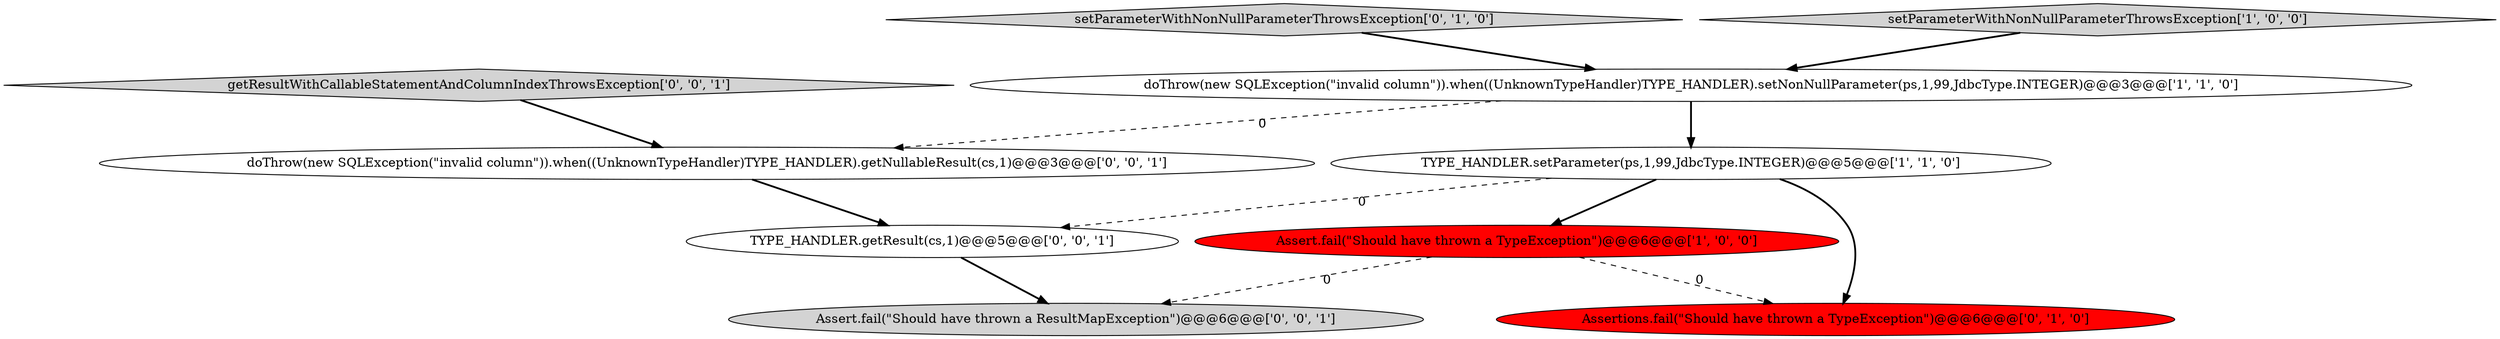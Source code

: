 digraph {
6 [style = filled, label = "TYPE_HANDLER.getResult(cs,1)@@@5@@@['0', '0', '1']", fillcolor = white, shape = ellipse image = "AAA0AAABBB3BBB"];
7 [style = filled, label = "Assert.fail(\"Should have thrown a ResultMapException\")@@@6@@@['0', '0', '1']", fillcolor = lightgray, shape = ellipse image = "AAA0AAABBB3BBB"];
9 [style = filled, label = "getResultWithCallableStatementAndColumnIndexThrowsException['0', '0', '1']", fillcolor = lightgray, shape = diamond image = "AAA0AAABBB3BBB"];
4 [style = filled, label = "Assertions.fail(\"Should have thrown a TypeException\")@@@6@@@['0', '1', '0']", fillcolor = red, shape = ellipse image = "AAA1AAABBB2BBB"];
2 [style = filled, label = "doThrow(new SQLException(\"invalid column\")).when((UnknownTypeHandler)TYPE_HANDLER).setNonNullParameter(ps,1,99,JdbcType.INTEGER)@@@3@@@['1', '1', '0']", fillcolor = white, shape = ellipse image = "AAA0AAABBB1BBB"];
5 [style = filled, label = "setParameterWithNonNullParameterThrowsException['0', '1', '0']", fillcolor = lightgray, shape = diamond image = "AAA0AAABBB2BBB"];
3 [style = filled, label = "setParameterWithNonNullParameterThrowsException['1', '0', '0']", fillcolor = lightgray, shape = diamond image = "AAA0AAABBB1BBB"];
8 [style = filled, label = "doThrow(new SQLException(\"invalid column\")).when((UnknownTypeHandler)TYPE_HANDLER).getNullableResult(cs,1)@@@3@@@['0', '0', '1']", fillcolor = white, shape = ellipse image = "AAA0AAABBB3BBB"];
0 [style = filled, label = "Assert.fail(\"Should have thrown a TypeException\")@@@6@@@['1', '0', '0']", fillcolor = red, shape = ellipse image = "AAA1AAABBB1BBB"];
1 [style = filled, label = "TYPE_HANDLER.setParameter(ps,1,99,JdbcType.INTEGER)@@@5@@@['1', '1', '0']", fillcolor = white, shape = ellipse image = "AAA0AAABBB1BBB"];
5->2 [style = bold, label=""];
1->4 [style = bold, label=""];
8->6 [style = bold, label=""];
0->4 [style = dashed, label="0"];
1->0 [style = bold, label=""];
3->2 [style = bold, label=""];
6->7 [style = bold, label=""];
0->7 [style = dashed, label="0"];
9->8 [style = bold, label=""];
2->8 [style = dashed, label="0"];
1->6 [style = dashed, label="0"];
2->1 [style = bold, label=""];
}
